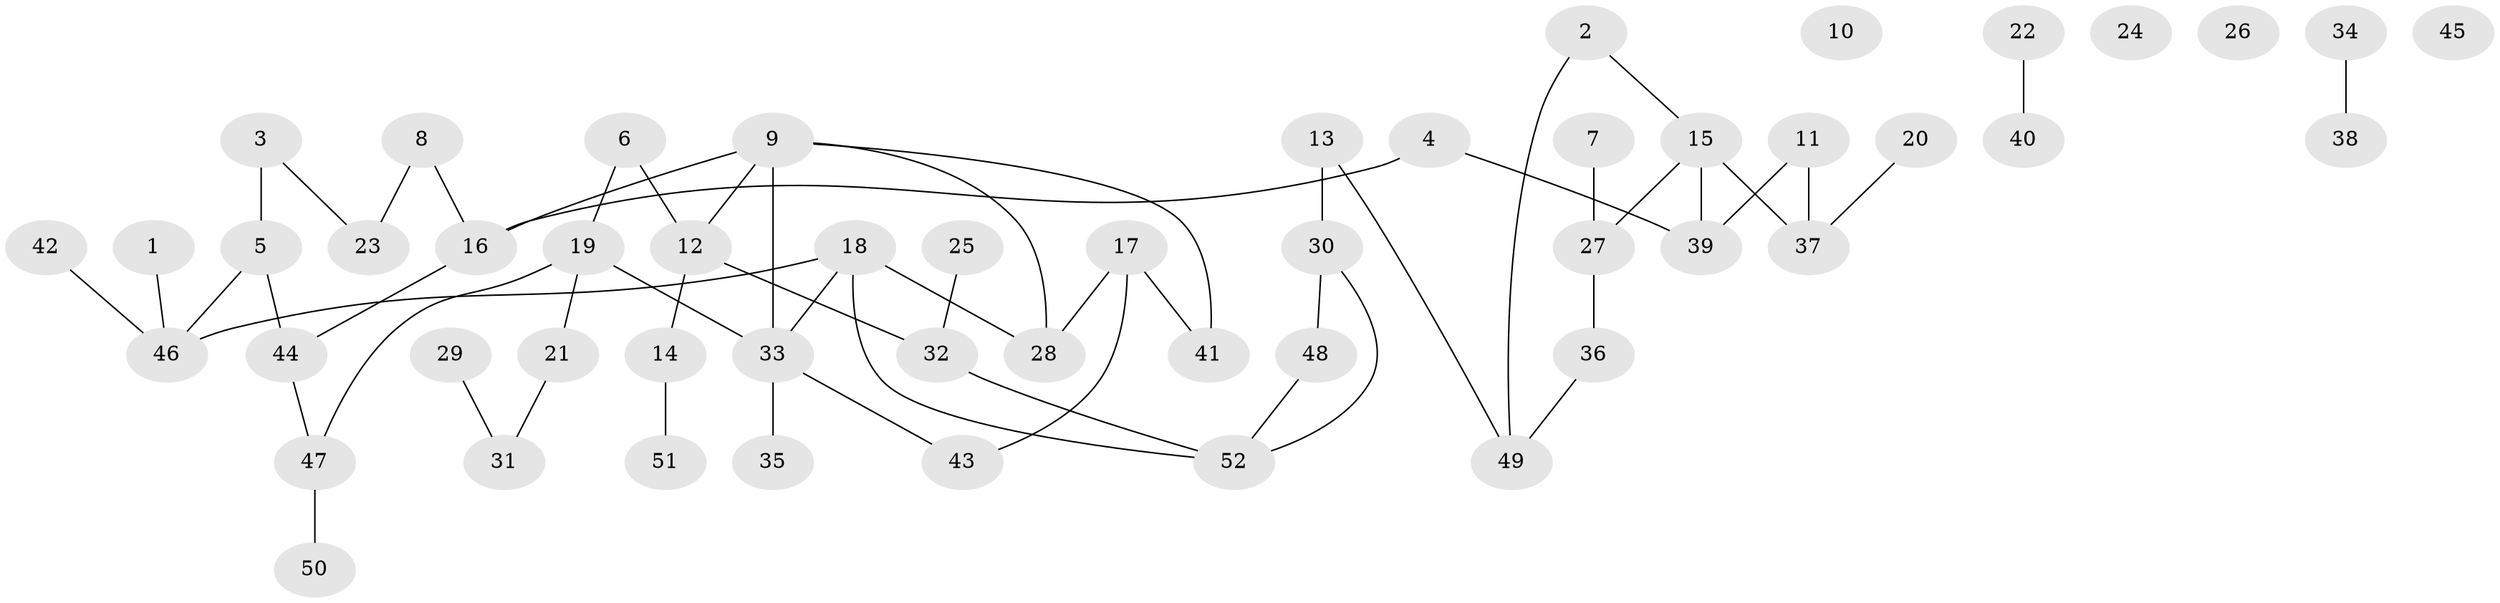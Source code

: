 // Generated by graph-tools (version 1.1) at 2025/49/03/09/25 03:49:07]
// undirected, 52 vertices, 57 edges
graph export_dot {
graph [start="1"]
  node [color=gray90,style=filled];
  1;
  2;
  3;
  4;
  5;
  6;
  7;
  8;
  9;
  10;
  11;
  12;
  13;
  14;
  15;
  16;
  17;
  18;
  19;
  20;
  21;
  22;
  23;
  24;
  25;
  26;
  27;
  28;
  29;
  30;
  31;
  32;
  33;
  34;
  35;
  36;
  37;
  38;
  39;
  40;
  41;
  42;
  43;
  44;
  45;
  46;
  47;
  48;
  49;
  50;
  51;
  52;
  1 -- 46;
  2 -- 15;
  2 -- 49;
  3 -- 5;
  3 -- 23;
  4 -- 16;
  4 -- 39;
  5 -- 44;
  5 -- 46;
  6 -- 12;
  6 -- 19;
  7 -- 27;
  8 -- 16;
  8 -- 23;
  9 -- 12;
  9 -- 16;
  9 -- 28;
  9 -- 33;
  9 -- 41;
  11 -- 37;
  11 -- 39;
  12 -- 14;
  12 -- 32;
  13 -- 30;
  13 -- 49;
  14 -- 51;
  15 -- 27;
  15 -- 37;
  15 -- 39;
  16 -- 44;
  17 -- 28;
  17 -- 41;
  17 -- 43;
  18 -- 28;
  18 -- 33;
  18 -- 46;
  18 -- 52;
  19 -- 21;
  19 -- 33;
  19 -- 47;
  20 -- 37;
  21 -- 31;
  22 -- 40;
  25 -- 32;
  27 -- 36;
  29 -- 31;
  30 -- 48;
  30 -- 52;
  32 -- 52;
  33 -- 35;
  33 -- 43;
  34 -- 38;
  36 -- 49;
  42 -- 46;
  44 -- 47;
  47 -- 50;
  48 -- 52;
}
